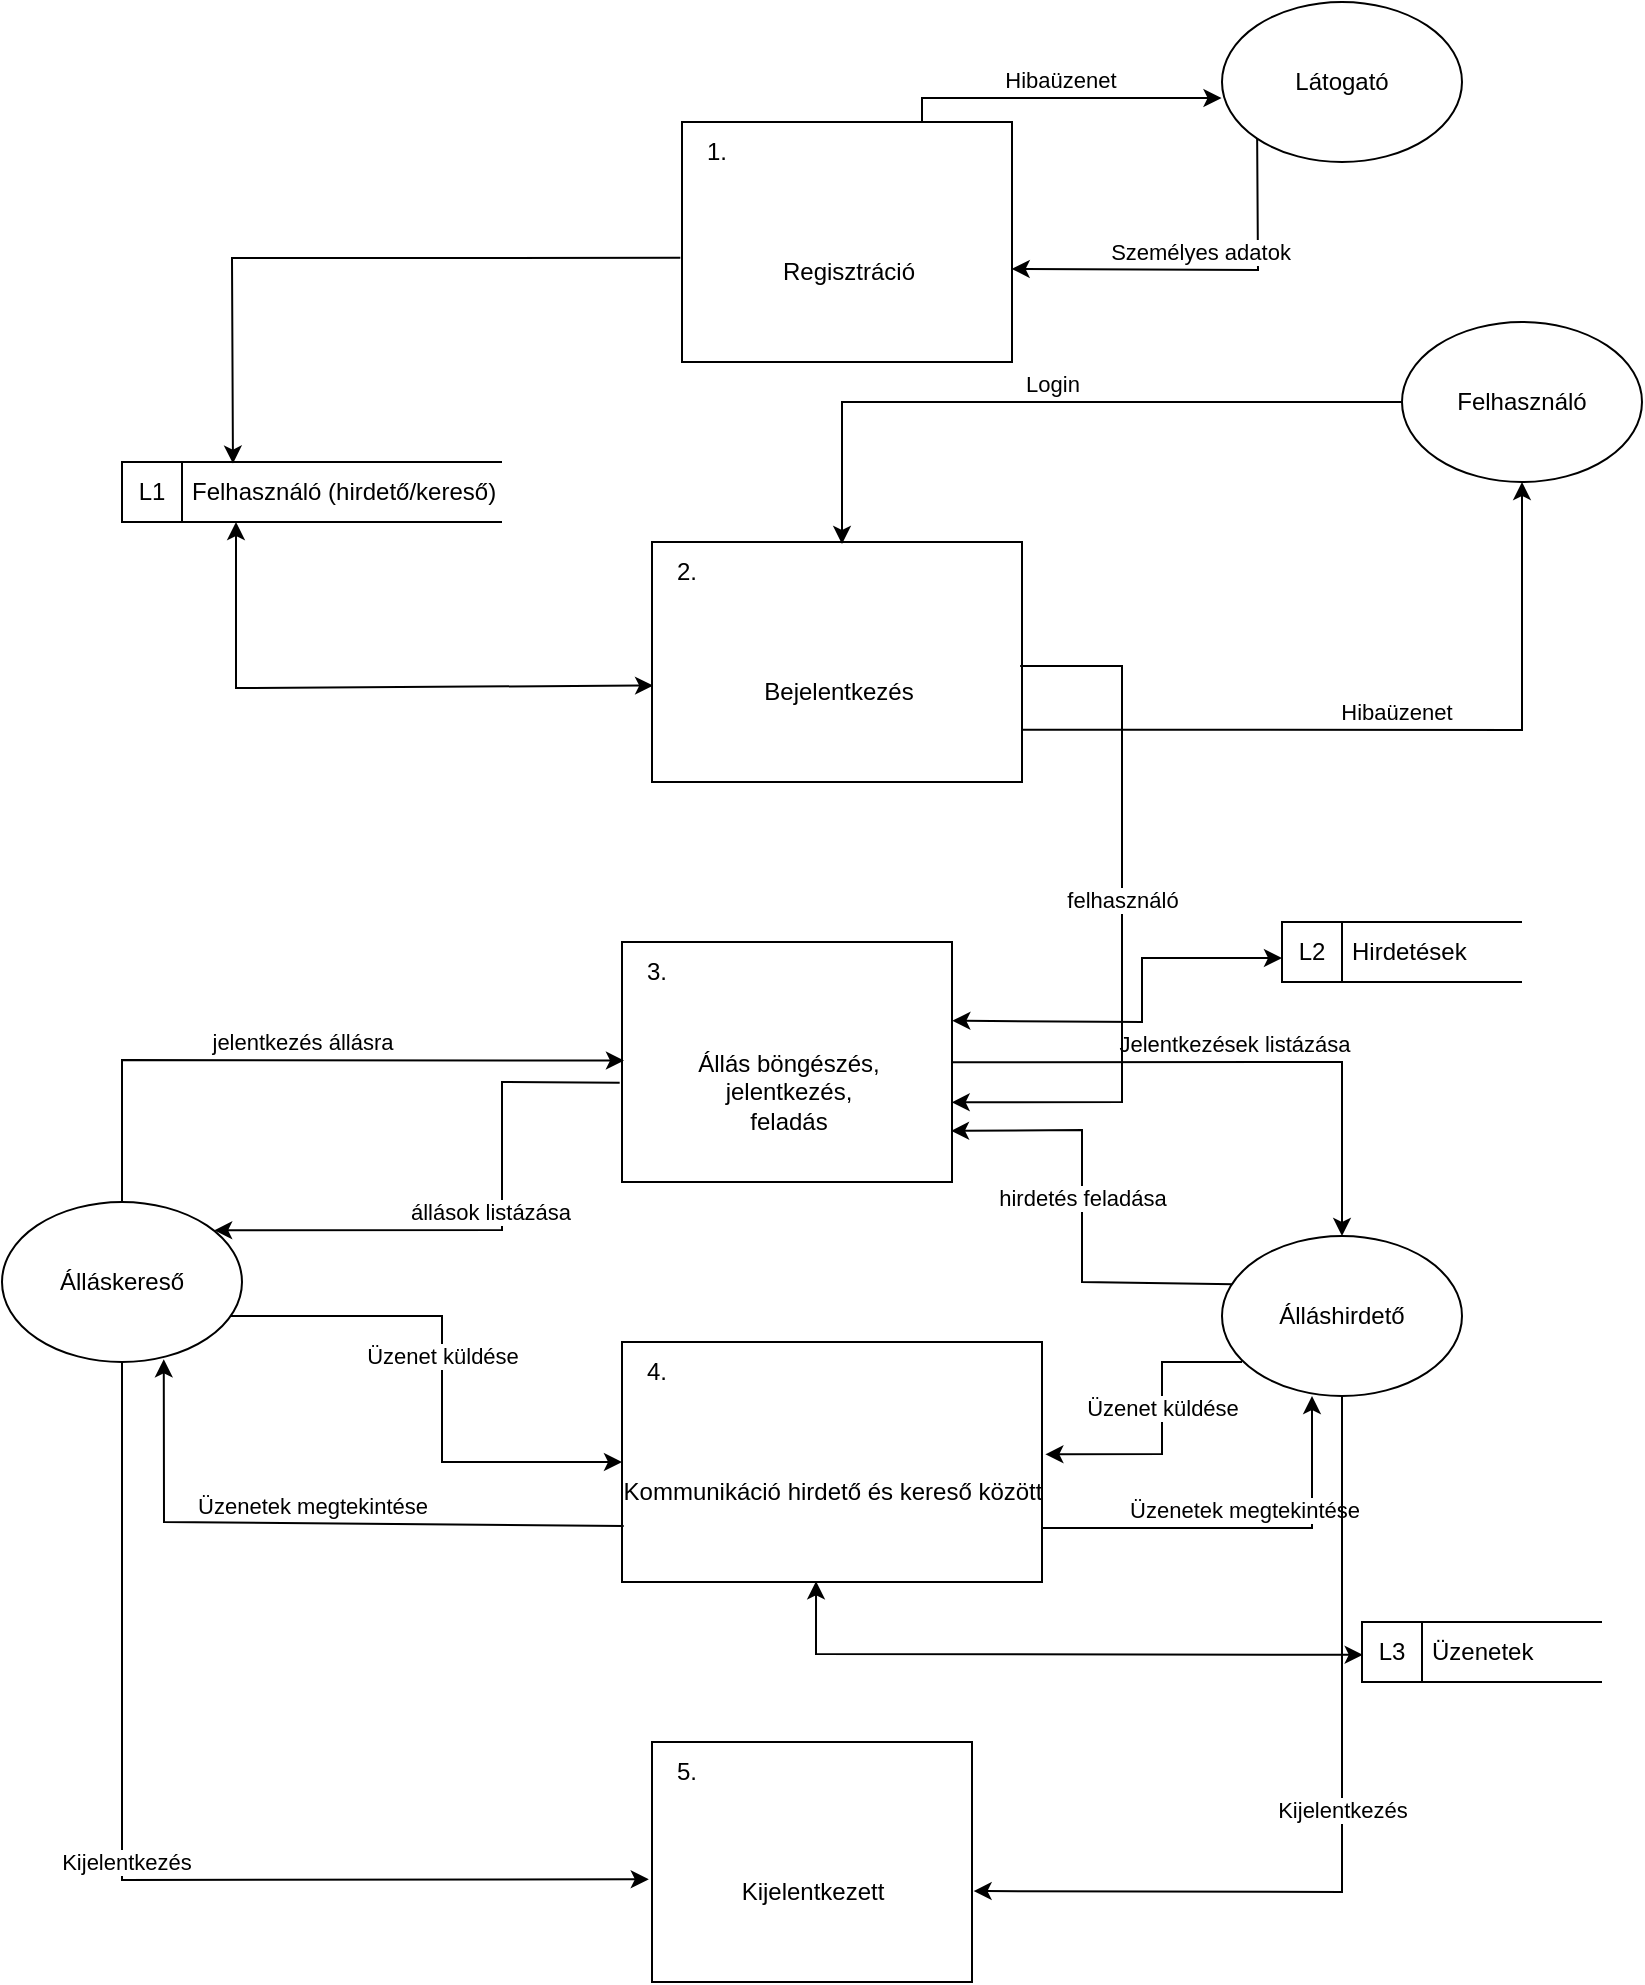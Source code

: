 <mxfile version="20.8.20" type="device"><diagram name="Page-1" id="2c6qVCv9dhtHh1jeVyh2"><mxGraphModel dx="1060" dy="644" grid="1" gridSize="10" guides="1" tooltips="1" connect="1" arrows="1" fold="1" page="1" pageScale="1" pageWidth="1169" pageHeight="1654" math="0" shadow="0"><root><mxCell id="0"/><mxCell id="1" parent="0"/><mxCell id="j3F8_mvUWFrMyj6sbpoF-4" value="Bejelentkezés" style="html=1;dashed=0;whitespace=wrap;shape=mxgraph.dfd.process;align=center;container=1;collapsible=0;spacingTop=30;" parent="1" vertex="1"><mxGeometry x="505" y="480" width="185" height="120" as="geometry"/></mxCell><mxCell id="j3F8_mvUWFrMyj6sbpoF-5" value="2." style="text;html=1;strokeColor=none;fillColor=none;align=center;verticalAlign=middle;whiteSpace=wrap;rounded=0;movable=0;resizable=0;rotatable=0;cloneable=0;deletable=0;connectable=0;allowArrows=0;pointerEvents=1;" parent="j3F8_mvUWFrMyj6sbpoF-4" vertex="1"><mxGeometry width="35" height="30" as="geometry"/></mxCell><mxCell id="j3F8_mvUWFrMyj6sbpoF-6" value="" style="text;html=1;strokeColor=none;fillColor=none;align=left;verticalAlign=middle;whiteSpace=wrap;rounded=0;movable=0;resizable=0;connectable=0;allowArrows=0;rotatable=0;cloneable=0;deletable=0;spacingLeft=6;autosize=1;resizeWidth=0;" parent="j3F8_mvUWFrMyj6sbpoF-4" vertex="1"><mxGeometry x="35" y="-5" width="50" height="40" as="geometry"/></mxCell><mxCell id="j3F8_mvUWFrMyj6sbpoF-7" value="Állás böngészés,&lt;br&gt;jelentkezés,&lt;br&gt;feladás" style="html=1;dashed=0;whitespace=wrap;shape=mxgraph.dfd.process;align=center;container=1;collapsible=0;spacingTop=30;" parent="1" vertex="1"><mxGeometry x="490" y="680" width="165" height="120" as="geometry"/></mxCell><mxCell id="j3F8_mvUWFrMyj6sbpoF-8" value="3." style="text;html=1;strokeColor=none;fillColor=none;align=center;verticalAlign=middle;whiteSpace=wrap;rounded=0;movable=0;resizable=0;rotatable=0;cloneable=0;deletable=0;connectable=0;allowArrows=0;pointerEvents=1;" parent="j3F8_mvUWFrMyj6sbpoF-7" vertex="1"><mxGeometry width="35" height="30" as="geometry"/></mxCell><mxCell id="j3F8_mvUWFrMyj6sbpoF-9" value="" style="text;html=1;strokeColor=none;fillColor=none;align=left;verticalAlign=middle;whiteSpace=wrap;rounded=0;movable=0;resizable=0;connectable=0;allowArrows=0;rotatable=0;cloneable=0;deletable=0;spacingLeft=6;autosize=1;resizeWidth=0;" parent="j3F8_mvUWFrMyj6sbpoF-7" vertex="1"><mxGeometry x="35" y="-5" width="50" height="40" as="geometry"/></mxCell><mxCell id="j3F8_mvUWFrMyj6sbpoF-16" value="Kommunikáció hirdető és kereső között" style="html=1;dashed=0;whitespace=wrap;shape=mxgraph.dfd.process;align=center;container=1;collapsible=0;spacingTop=30;" parent="1" vertex="1"><mxGeometry x="490" y="880" width="210" height="120" as="geometry"/></mxCell><mxCell id="j3F8_mvUWFrMyj6sbpoF-17" value="4." style="text;html=1;strokeColor=none;fillColor=none;align=center;verticalAlign=middle;whiteSpace=wrap;rounded=0;movable=0;resizable=0;rotatable=0;cloneable=0;deletable=0;connectable=0;allowArrows=0;pointerEvents=1;" parent="j3F8_mvUWFrMyj6sbpoF-16" vertex="1"><mxGeometry width="35" height="30" as="geometry"/></mxCell><mxCell id="j3F8_mvUWFrMyj6sbpoF-18" value="" style="text;html=1;strokeColor=none;fillColor=none;align=left;verticalAlign=middle;whiteSpace=wrap;rounded=0;movable=0;resizable=0;connectable=0;allowArrows=0;rotatable=0;cloneable=0;deletable=0;spacingLeft=6;autosize=1;resizeWidth=0;" parent="j3F8_mvUWFrMyj6sbpoF-16" vertex="1"><mxGeometry x="35" y="-5" width="50" height="40" as="geometry"/></mxCell><mxCell id="j3F8_mvUWFrMyj6sbpoF-19" value="Kijelentkezett" style="html=1;dashed=0;whitespace=wrap;shape=mxgraph.dfd.process2;align=center;container=1;collapsible=0;spacingTop=30;" parent="1" vertex="1"><mxGeometry x="505" y="1080" width="160" height="120" as="geometry"/></mxCell><mxCell id="j3F8_mvUWFrMyj6sbpoF-20" value="5." style="text;html=1;strokeColor=none;fillColor=none;align=center;verticalAlign=middle;whiteSpace=wrap;rounded=0;connectable=0;allowArrows=0;editable=1;movable=0;resizable=0;rotatable=0;deletable=0;locked=0;cloneable=0;" parent="j3F8_mvUWFrMyj6sbpoF-19" vertex="1"><mxGeometry width="35" height="30" as="geometry"/></mxCell><mxCell id="j3F8_mvUWFrMyj6sbpoF-21" value="" style="text;strokeColor=none;fillColor=none;align=left;verticalAlign=middle;whiteSpace=wrap;rounded=0;autosize=1;connectable=0;allowArrows=0;movable=0;resizable=0;rotatable=0;deletable=0;cloneable=0;spacingLeft=6;fontStyle=0;html=1;" parent="j3F8_mvUWFrMyj6sbpoF-19" vertex="1"><mxGeometry x="35" y="-5" width="50" height="40" as="geometry"/></mxCell><mxCell id="j3F8_mvUWFrMyj6sbpoF-22" value="Felhasználó" style="ellipse;whiteSpace=wrap;html=1;" parent="1" vertex="1"><mxGeometry x="880" y="370" width="120" height="80" as="geometry"/></mxCell><mxCell id="j3F8_mvUWFrMyj6sbpoF-23" value="Látogató" style="ellipse;whiteSpace=wrap;html=1;" parent="1" vertex="1"><mxGeometry x="790" y="210" width="120" height="80" as="geometry"/></mxCell><mxCell id="j3F8_mvUWFrMyj6sbpoF-24" value="Hibaüzenet" style="endArrow=classic;html=1;rounded=0;verticalAlign=bottom;entryX=-0.002;entryY=0.6;entryDx=0;entryDy=0;entryPerimeter=0;" parent="1" target="j3F8_mvUWFrMyj6sbpoF-23" edge="1"><mxGeometry width="50" height="50" relative="1" as="geometry"><mxPoint x="640" y="271" as="sourcePoint"/><mxPoint x="790" y="490" as="targetPoint"/><Array as="points"><mxPoint x="640" y="258"/></Array></mxGeometry></mxCell><mxCell id="j3F8_mvUWFrMyj6sbpoF-25" value="Személyes adatok" style="endArrow=classic;html=1;rounded=0;verticalAlign=bottom;exitX=0;exitY=1;exitDx=0;exitDy=0;entryX=0.999;entryY=0.612;entryDx=0;entryDy=0;entryPerimeter=0;" parent="1" source="j3F8_mvUWFrMyj6sbpoF-23" target="7qSP-F-EmeKPfOp0qKPl-2" edge="1"><mxGeometry width="50" height="50" relative="1" as="geometry"><mxPoint x="670" y="490" as="sourcePoint"/><mxPoint x="684.67" y="344.4" as="targetPoint"/><Array as="points"><mxPoint x="808" y="344"/></Array></mxGeometry></mxCell><mxCell id="j3F8_mvUWFrMyj6sbpoF-26" value="Login" style="endArrow=classic;html=1;rounded=0;verticalAlign=bottom;exitX=0;exitY=0.5;exitDx=0;exitDy=0;" parent="1" source="j3F8_mvUWFrMyj6sbpoF-22" edge="1"><mxGeometry width="50" height="50" relative="1" as="geometry"><mxPoint x="870" y="550" as="sourcePoint"/><mxPoint x="600" y="481" as="targetPoint"/><Array as="points"><mxPoint x="600" y="410"/></Array></mxGeometry></mxCell><mxCell id="j3F8_mvUWFrMyj6sbpoF-27" value="Hibaüzenet" style="endArrow=classic;html=1;rounded=0;verticalAlign=bottom;entryX=0.5;entryY=1;entryDx=0;entryDy=0;exitX=1.002;exitY=0.782;exitDx=0;exitDy=0;exitPerimeter=0;" parent="1" source="j3F8_mvUWFrMyj6sbpoF-4" target="j3F8_mvUWFrMyj6sbpoF-22" edge="1"><mxGeometry width="50" height="50" relative="1" as="geometry"><mxPoint x="820" y="570" as="sourcePoint"/><mxPoint x="790" y="510" as="targetPoint"/><Array as="points"><mxPoint x="940" y="574"/></Array></mxGeometry></mxCell><mxCell id="j3F8_mvUWFrMyj6sbpoF-29" value="Felhasználó (hirdető/kereső)" style="html=1;dashed=0;whitespace=wrap;shape=mxgraph.dfd.dataStoreID;align=left;spacingLeft=33;container=1;collapsible=0;autosize=0;" parent="1" vertex="1"><mxGeometry x="240" y="440" width="190" height="30" as="geometry"/></mxCell><mxCell id="j3F8_mvUWFrMyj6sbpoF-30" value="L1" style="text;html=1;strokeColor=none;fillColor=none;align=center;verticalAlign=middle;whiteSpace=wrap;rounded=0;movable=0;resizable=0;rotatable=0;cloneable=0;deletable=0;allowArrows=0;connectable=0;" parent="j3F8_mvUWFrMyj6sbpoF-29" vertex="1"><mxGeometry width="30" height="30" as="geometry"/></mxCell><mxCell id="j3F8_mvUWFrMyj6sbpoF-31" value="" style="endArrow=classic;html=1;rounded=0;verticalAlign=bottom;exitX=-0.005;exitY=0.566;exitDx=0;exitDy=0;exitPerimeter=0;entryX=0.292;entryY=0.027;entryDx=0;entryDy=0;entryPerimeter=0;" parent="1" source="7qSP-F-EmeKPfOp0qKPl-2" target="j3F8_mvUWFrMyj6sbpoF-29" edge="1"><mxGeometry width="50" height="50" relative="1" as="geometry"><mxPoint x="518.35" y="337.8" as="sourcePoint"/><mxPoint x="300" y="440" as="targetPoint"/><Array as="points"><mxPoint x="295" y="338"/></Array></mxGeometry></mxCell><mxCell id="j3F8_mvUWFrMyj6sbpoF-33" value="" style="endArrow=classic;startArrow=classic;html=1;rounded=0;verticalAlign=bottom;entryX=0.003;entryY=0.598;entryDx=0;entryDy=0;entryPerimeter=0;" parent="1" target="j3F8_mvUWFrMyj6sbpoF-4" edge="1"><mxGeometry width="50" height="50" relative="1" as="geometry"><mxPoint x="297" y="470" as="sourcePoint"/><mxPoint x="540" y="510" as="targetPoint"/><Array as="points"><mxPoint x="297" y="553"/></Array></mxGeometry></mxCell><mxCell id="7qSP-F-EmeKPfOp0qKPl-2" value="Regisztráció" style="html=1;dashed=0;whitespace=wrap;shape=mxgraph.dfd.process2;align=center;container=1;collapsible=0;spacingTop=30;" vertex="1" parent="1"><mxGeometry x="520" y="270" width="165" height="120" as="geometry"/></mxCell><mxCell id="7qSP-F-EmeKPfOp0qKPl-3" value="1." style="text;html=1;strokeColor=none;fillColor=none;align=center;verticalAlign=middle;whiteSpace=wrap;rounded=0;connectable=0;allowArrows=0;editable=1;movable=0;resizable=0;rotatable=0;deletable=0;locked=0;cloneable=0;" vertex="1" parent="7qSP-F-EmeKPfOp0qKPl-2"><mxGeometry width="35" height="30" as="geometry"/></mxCell><mxCell id="7qSP-F-EmeKPfOp0qKPl-4" value="" style="text;strokeColor=none;fillColor=none;align=left;verticalAlign=middle;whiteSpace=wrap;rounded=0;autosize=1;connectable=0;allowArrows=0;movable=0;resizable=0;rotatable=0;deletable=0;cloneable=0;spacingLeft=6;fontStyle=0;html=1;" vertex="1" parent="7qSP-F-EmeKPfOp0qKPl-2"><mxGeometry x="35" y="-5" width="50" height="40" as="geometry"/></mxCell><mxCell id="7qSP-F-EmeKPfOp0qKPl-5" value="jelentkezés állásra" style="endArrow=classic;html=1;rounded=0;verticalAlign=bottom;entryX=0.006;entryY=0.494;entryDx=0;entryDy=0;entryPerimeter=0;exitX=0.5;exitY=0;exitDx=0;exitDy=0;" edge="1" parent="1" target="j3F8_mvUWFrMyj6sbpoF-7"><mxGeometry width="50" height="50" relative="1" as="geometry"><mxPoint x="240" y="810" as="sourcePoint"/><mxPoint x="490" y="740" as="targetPoint"/><Array as="points"><mxPoint x="240" y="739"/></Array></mxGeometry></mxCell><mxCell id="7qSP-F-EmeKPfOp0qKPl-6" value="állások listázása" style="endArrow=classic;html=1;rounded=0;verticalAlign=bottom;entryX=0.884;entryY=0.177;entryDx=0;entryDy=0;exitX=-0.007;exitY=0.586;exitDx=0;exitDy=0;exitPerimeter=0;entryPerimeter=0;" edge="1" parent="1" source="j3F8_mvUWFrMyj6sbpoF-7"><mxGeometry width="50" height="50" relative="1" as="geometry"><mxPoint x="420" y="770" as="sourcePoint"/><mxPoint x="286.08" y="824.16" as="targetPoint"/><Array as="points"><mxPoint x="430" y="750"/><mxPoint x="430" y="824"/></Array></mxGeometry></mxCell><mxCell id="7qSP-F-EmeKPfOp0qKPl-7" value="hirdetés feladása" style="endArrow=classic;html=1;rounded=0;verticalAlign=bottom;entryX=0.997;entryY=0.787;entryDx=0;entryDy=0;entryPerimeter=0;exitX=0.049;exitY=0.302;exitDx=0;exitDy=0;exitPerimeter=0;" edge="1" parent="1" source="7qSP-F-EmeKPfOp0qKPl-9" target="j3F8_mvUWFrMyj6sbpoF-7"><mxGeometry width="50" height="50" relative="1" as="geometry"><mxPoint x="300" y="850" as="sourcePoint"/><mxPoint x="490" y="880" as="targetPoint"/><Array as="points"><mxPoint x="720" y="850"/><mxPoint x="720" y="774"/></Array></mxGeometry></mxCell><mxCell id="7qSP-F-EmeKPfOp0qKPl-8" value="Álláskereső" style="ellipse;whiteSpace=wrap;html=1;" vertex="1" parent="1"><mxGeometry x="180" y="810" width="120" height="80" as="geometry"/></mxCell><mxCell id="7qSP-F-EmeKPfOp0qKPl-9" value="Álláshirdető" style="ellipse;whiteSpace=wrap;html=1;" vertex="1" parent="1"><mxGeometry x="790" y="827" width="120" height="80" as="geometry"/></mxCell><mxCell id="7qSP-F-EmeKPfOp0qKPl-10" value="Jelentkezések listázása" style="endArrow=classic;html=1;rounded=0;verticalAlign=bottom;entryX=0.5;entryY=0;entryDx=0;entryDy=0;exitX=1;exitY=0.501;exitDx=0;exitDy=0;exitPerimeter=0;" edge="1" parent="1" source="j3F8_mvUWFrMyj6sbpoF-7" target="7qSP-F-EmeKPfOp0qKPl-9"><mxGeometry width="50" height="50" relative="1" as="geometry"><mxPoint x="660" y="740" as="sourcePoint"/><mxPoint x="850" y="820" as="targetPoint"/><Array as="points"><mxPoint x="850" y="740"/></Array></mxGeometry></mxCell><mxCell id="7qSP-F-EmeKPfOp0qKPl-11" value="Hirdetések" style="html=1;dashed=0;whitespace=wrap;shape=mxgraph.dfd.dataStoreID;align=left;spacingLeft=33;container=1;collapsible=0;autosize=0;" vertex="1" parent="1"><mxGeometry x="820" y="670" width="120" height="30" as="geometry"/></mxCell><mxCell id="7qSP-F-EmeKPfOp0qKPl-12" value="L2" style="text;html=1;strokeColor=none;fillColor=none;align=center;verticalAlign=middle;whiteSpace=wrap;rounded=0;movable=0;resizable=0;rotatable=0;cloneable=0;deletable=0;allowArrows=0;connectable=0;" vertex="1" parent="7qSP-F-EmeKPfOp0qKPl-11"><mxGeometry width="30" height="30" as="geometry"/></mxCell><mxCell id="7qSP-F-EmeKPfOp0qKPl-14" value="" style="endArrow=classic;startArrow=classic;html=1;rounded=0;verticalAlign=bottom;exitX=1.001;exitY=0.328;exitDx=0;exitDy=0;exitPerimeter=0;" edge="1" parent="1" source="j3F8_mvUWFrMyj6sbpoF-7"><mxGeometry width="50" height="50" relative="1" as="geometry"><mxPoint x="650" y="720" as="sourcePoint"/><mxPoint x="820" y="688" as="targetPoint"/><Array as="points"><mxPoint x="750" y="720"/><mxPoint x="750" y="688"/></Array></mxGeometry></mxCell><mxCell id="7qSP-F-EmeKPfOp0qKPl-15" value="Üzenet küldése" style="endArrow=classic;html=1;rounded=0;verticalAlign=bottom;exitX=0.951;exitY=0.713;exitDx=0;exitDy=0;exitPerimeter=0;" edge="1" parent="1" source="7qSP-F-EmeKPfOp0qKPl-8"><mxGeometry width="50" height="50" relative="1" as="geometry"><mxPoint x="290" y="870" as="sourcePoint"/><mxPoint x="490" y="940" as="targetPoint"/><Array as="points"><mxPoint x="400" y="867"/><mxPoint x="400" y="940"/></Array></mxGeometry></mxCell><mxCell id="7qSP-F-EmeKPfOp0qKPl-16" value="Üzenetek megtekintése" style="endArrow=classic;html=1;rounded=0;verticalAlign=bottom;entryX=0.674;entryY=0.983;entryDx=0;entryDy=0;exitX=0.004;exitY=0.767;exitDx=0;exitDy=0;exitPerimeter=0;entryPerimeter=0;" edge="1" parent="1" source="j3F8_mvUWFrMyj6sbpoF-16" target="7qSP-F-EmeKPfOp0qKPl-8"><mxGeometry width="50" height="50" relative="1" as="geometry"><mxPoint x="350" y="940" as="sourcePoint"/><mxPoint x="470" y="940" as="targetPoint"/><Array as="points"><mxPoint x="261" y="970"/></Array></mxGeometry></mxCell><mxCell id="7qSP-F-EmeKPfOp0qKPl-17" value="Üzenet küldése" style="endArrow=classic;html=1;rounded=0;verticalAlign=bottom;entryX=1.008;entryY=0.468;entryDx=0;entryDy=0;entryPerimeter=0;" edge="1" parent="1" target="j3F8_mvUWFrMyj6sbpoF-16"><mxGeometry width="50" height="50" relative="1" as="geometry"><mxPoint x="800" y="890" as="sourcePoint"/><mxPoint x="900" y="950" as="targetPoint"/><Array as="points"><mxPoint x="760" y="890"/><mxPoint x="760" y="936"/></Array></mxGeometry></mxCell><mxCell id="7qSP-F-EmeKPfOp0qKPl-19" value="Üzenetek megtekintése" style="endArrow=classic;html=1;rounded=0;verticalAlign=bottom;entryX=0.375;entryY=1;entryDx=0;entryDy=0;entryPerimeter=0;" edge="1" parent="1" target="7qSP-F-EmeKPfOp0qKPl-9"><mxGeometry width="50" height="50" relative="1" as="geometry"><mxPoint x="700" y="973" as="sourcePoint"/><mxPoint x="729.5" y="980" as="targetPoint"/><Array as="points"><mxPoint x="835" y="973"/></Array></mxGeometry></mxCell><mxCell id="7qSP-F-EmeKPfOp0qKPl-20" value="Kijelentkezés" style="endArrow=classic;html=1;rounded=0;verticalAlign=bottom;exitX=0.5;exitY=1;exitDx=0;exitDy=0;entryX=-0.01;entryY=0.572;entryDx=0;entryDy=0;entryPerimeter=0;" edge="1" parent="1" source="7qSP-F-EmeKPfOp0qKPl-8" target="j3F8_mvUWFrMyj6sbpoF-19"><mxGeometry width="50" height="50" relative="1" as="geometry"><mxPoint x="400" y="1020" as="sourcePoint"/><mxPoint x="520" y="1020" as="targetPoint"/><Array as="points"><mxPoint x="240" y="1149"/></Array></mxGeometry></mxCell><mxCell id="7qSP-F-EmeKPfOp0qKPl-21" value="Kijelentkezés" style="endArrow=classic;html=1;rounded=0;verticalAlign=bottom;exitX=0.5;exitY=1;exitDx=0;exitDy=0;entryX=1.005;entryY=0.621;entryDx=0;entryDy=0;entryPerimeter=0;" edge="1" parent="1" source="7qSP-F-EmeKPfOp0qKPl-9" target="j3F8_mvUWFrMyj6sbpoF-19"><mxGeometry width="50" height="50" relative="1" as="geometry"><mxPoint x="250" y="900" as="sourcePoint"/><mxPoint x="513" y="1159" as="targetPoint"/><Array as="points"><mxPoint x="850" y="1155"/></Array></mxGeometry></mxCell><mxCell id="7qSP-F-EmeKPfOp0qKPl-22" value="Üzenetek" style="html=1;dashed=0;whitespace=wrap;shape=mxgraph.dfd.dataStoreID;align=left;spacingLeft=33;container=1;collapsible=0;autosize=0;" vertex="1" parent="1"><mxGeometry x="860" y="1020" width="120" height="30" as="geometry"/></mxCell><mxCell id="7qSP-F-EmeKPfOp0qKPl-23" value="L3" style="text;html=1;strokeColor=none;fillColor=none;align=center;verticalAlign=middle;whiteSpace=wrap;rounded=0;movable=0;resizable=0;rotatable=0;cloneable=0;deletable=0;allowArrows=0;connectable=0;" vertex="1" parent="7qSP-F-EmeKPfOp0qKPl-22"><mxGeometry width="30" height="30" as="geometry"/></mxCell><mxCell id="7qSP-F-EmeKPfOp0qKPl-24" value="" style="endArrow=classic;startArrow=classic;html=1;rounded=0;verticalAlign=bottom;exitX=0.462;exitY=0.997;exitDx=0;exitDy=0;exitPerimeter=0;entryX=0.003;entryY=0.547;entryDx=0;entryDy=0;entryPerimeter=0;" edge="1" parent="1" source="j3F8_mvUWFrMyj6sbpoF-16" target="7qSP-F-EmeKPfOp0qKPl-22"><mxGeometry width="50" height="50" relative="1" as="geometry"><mxPoint x="630" y="1020" as="sourcePoint"/><mxPoint x="750" y="1020" as="targetPoint"/><Array as="points"><mxPoint x="587" y="1036"/></Array></mxGeometry></mxCell><mxCell id="7qSP-F-EmeKPfOp0qKPl-27" value="felhasználó" style="endArrow=classic;html=1;rounded=0;verticalAlign=bottom;exitX=0.995;exitY=0.517;exitDx=0;exitDy=0;exitPerimeter=0;entryX=0.999;entryY=0.668;entryDx=0;entryDy=0;entryPerimeter=0;" edge="1" parent="1" source="j3F8_mvUWFrMyj6sbpoF-4" target="j3F8_mvUWFrMyj6sbpoF-7"><mxGeometry width="50" height="50" relative="1" as="geometry"><mxPoint x="430" y="610" as="sourcePoint"/><mxPoint x="660" y="760" as="targetPoint"/><Array as="points"><mxPoint x="740" y="542"/><mxPoint x="740" y="760"/></Array></mxGeometry></mxCell></root></mxGraphModel></diagram></mxfile>